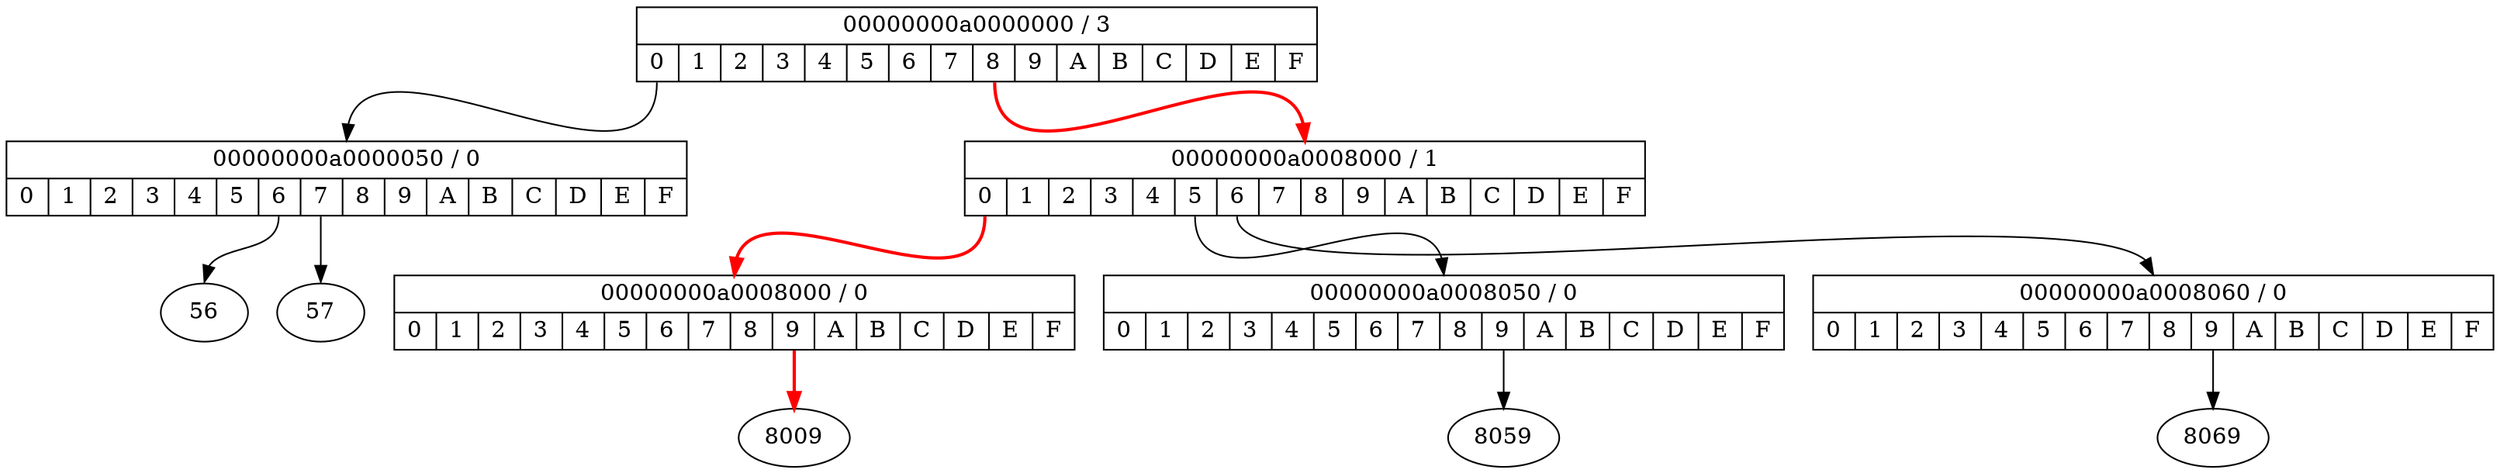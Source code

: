 digraph {
"80" [shape=record label="{00000000a0000000 / 3|{<0>0|<1>1|<2>2|<3>3|<4>4|<5>5|<6>6|<7>7|<8>8|<9>9|<A>A|<B>B|<C>C|<D>D|<E>E|<F>F}}"]
"80":"0":s->"40":n
"80":"8":s->"100":n [penwidth=2 color=red]
"40" [shape=record label="{00000000a0000050 / 0|{<0>0|<1>1|<2>2|<3>3|<4>4|<5>5|<6>6|<7>7|<8>8|<9>9|<A>A|<B>B|<C>C|<D>D|<E>E|<F>F}}"]
"40":"6":s->"56":n
"40":"7":s->"57":n
"100" [shape=record label="{00000000a0008000 / 1|{<0>0|<1>1|<2>2|<3>3|<4>4|<5>5|<6>6|<7>7|<8>8|<9>9|<A>A|<B>B|<C>C|<D>D|<E>E|<F>F}}"]
"100":"0":s->"c0":n [penwidth=2 color=red]
"100":"5":s->"140":n
"100":"6":s->"180":n
"c0" [shape=record label="{00000000a0008000 / 0|{<0>0|<1>1|<2>2|<3>3|<4>4|<5>5|<6>6|<7>7|<8>8|<9>9|<A>A|<B>B|<C>C|<D>D|<E>E|<F>F}}"]
"c0":"9":s->"8009":n [penwidth=2 color=red]
"140" [shape=record label="{00000000a0008050 / 0|{<0>0|<1>1|<2>2|<3>3|<4>4|<5>5|<6>6|<7>7|<8>8|<9>9|<A>A|<B>B|<C>C|<D>D|<E>E|<F>F}}"]
"140":"9":s->"8059":n
"180" [shape=record label="{00000000a0008060 / 0|{<0>0|<1>1|<2>2|<3>3|<4>4|<5>5|<6>6|<7>7|<8>8|<9>9|<A>A|<B>B|<C>C|<D>D|<E>E|<F>F}}"]
"180":"9":s->"8069":n
}
